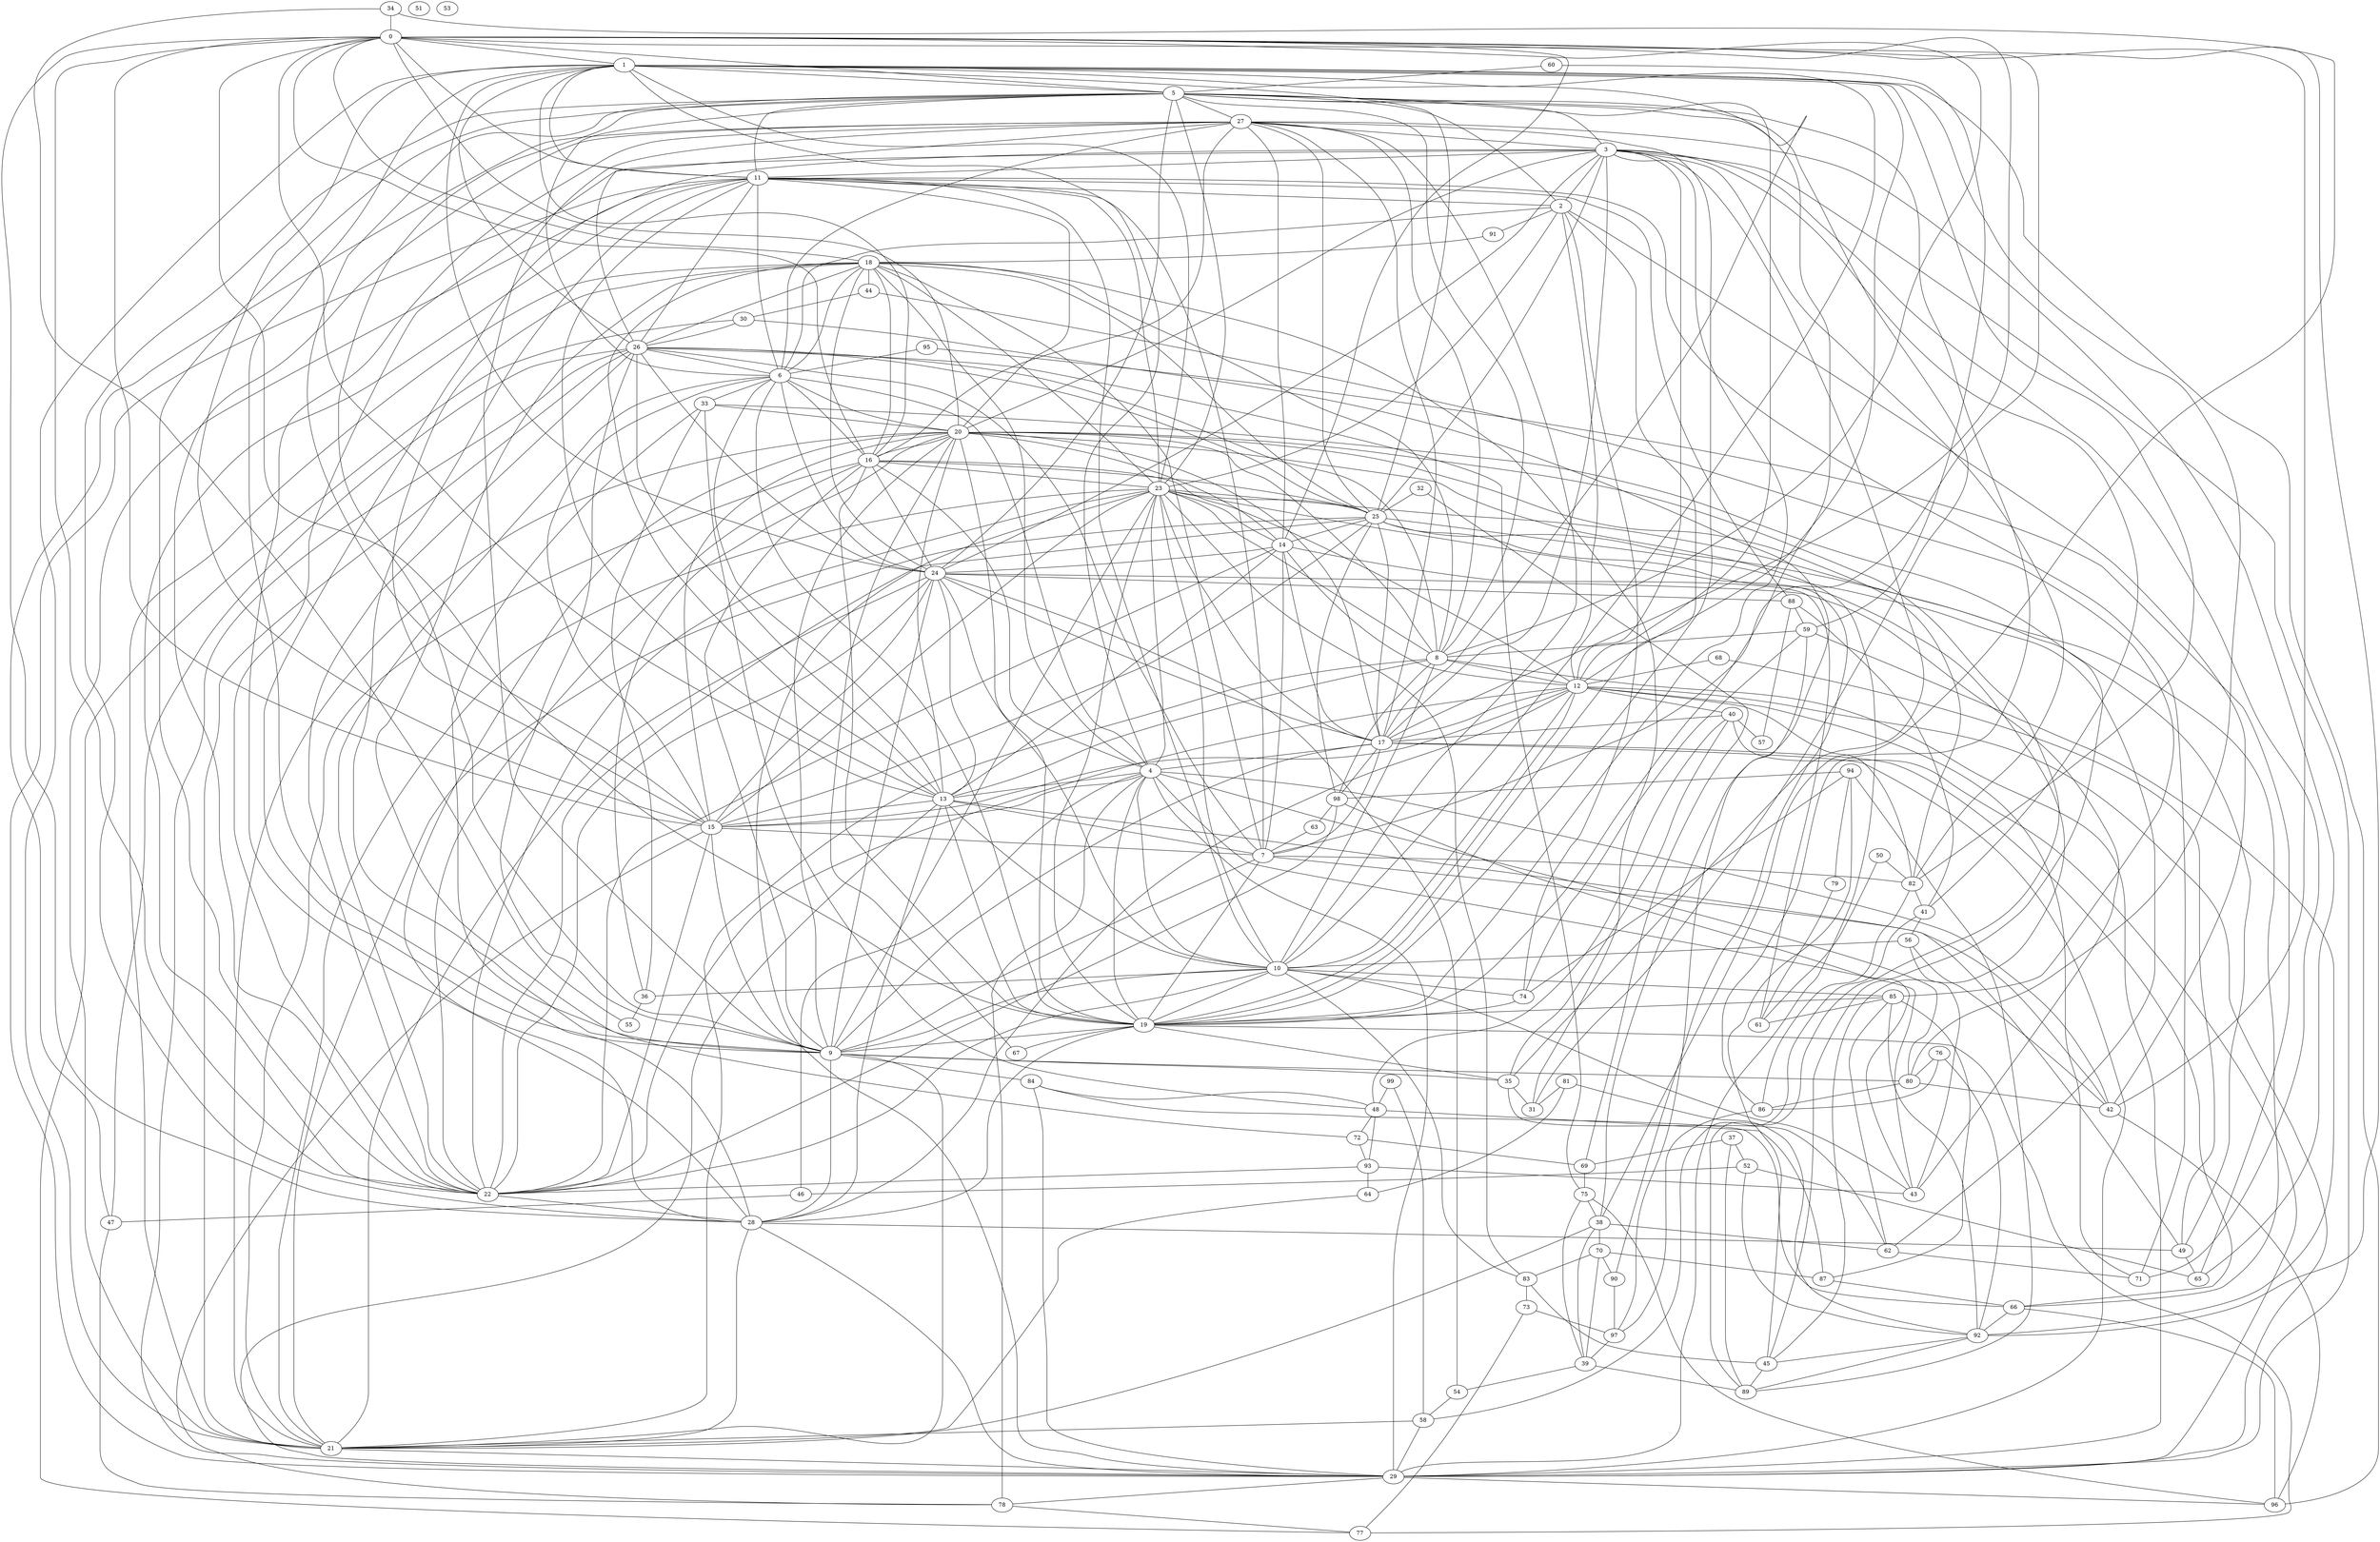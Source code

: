 strict graph G {
0;
1;
2;
3;
4;
5;
6;
7;
8;
9;
10;
11;
12;
13;
14;
15;
16;
17;
18;
19;
20;
21;
22;
23;
24;
25;
26;
27;
28;
29;
30;
31;
32;
33;
34;
35;
36;
37;
38;
39;
40;
41;
42;
43;
44;
45;
46;
47;
48;
49;
50;
51;
52;
53;
54;
55;
56;
57;
58;
59;
60;
61;
62;
63;
64;
65;
66;
67;
68;
69;
70;
71;
72;
73;
74;
75;
76;
77;
78;
79;
80;
81;
82;
83;
84;
85;
86;
87;
88;
89;
90;
91;
92;
93;
94;
95;
96;
97;
98;
99;
85 -- 92;
5 -- 3;
94 -- 98;
15 -- 78;
95 -- 6;
27 -- 6;
9 -- 15;
75 -- 96;
56 -- 10;
21 -- 8;
60 -- 59;
81 -- 31;
12 -- 10;
16 -- 12;
50 -- 61;
16 -- 0;
16 -- 18;
34 -- 55;
24 -- 10;
3 -- 82;
58 -- 21;
5 -- 0;
29 -- 8;
48 -- 87;
3 -- 71;
9 -- 24;
27 -- 22;
43 -- 10;
10 -- 23;
97 -- 39;
13 -- 8;
11 -- 9;
29 -- 13;
13 -- 6;
44 -- 30;
24 -- 6;
10 -- 27;
3 -- 29;
25 -- 14;
6 -- 4;
93 -- 48;
1 -- 26;
21 -- 26;
19 -- 28;
52 -- 92;
18 -- 9;
32 -- 69;
41 -- 56;
83 -- 23;
17 -- 66;
3 -- 17;
24 -- 5;
27 -- 25;
8 -- 12;
20 -- 9;
22 -- 6;
70 -- 83;
93 -- 22;
30 -- 77;
20 -- 14;
23 -- 8;
11 -- 22;
2 -- 3;
15 -- 5;
12 -- 29;
23 -- 4;
18 -- 15;
22 -- 12;
52 -- 46;
20 -- 67;
29 -- 96;
24 -- 13;
84 -- 66;
16 -- 1;
25 -- 18;
36 -- 55;
28 -- 21;
85 -- 62;
52 -- 65;
24 -- 17;
18 -- 44;
25 -- 22;
15 -- 7;
98 -- 25;
10 -- 13;
19 -- 12;
94 -- 45;
70 -- 87;
11 -- 5;
6 -- 11;
90 -- 23;
25 -- 1;
17 -- 14;
11 -- 13;
8 -- 26;
28 -- 9;
33 -- 72;
74 -- 59;
31 -- 5;
8 -- 5;
50 -- 82;
82 -- 41;
24 -- 88;
28 -- 13;
4 -- 42;
0 -- 13;
1 -- 21;
35 -- 40;
37 -- 89;
9 -- 26;
30 -- 26;
21 -- 24;
10 -- 85;
16 -- 22;
27 -- 16;
86 -- 82;
19 -- 0;
23 -- 2;
76 -- 86;
7 -- 14;
41 -- 58;
59 -- 92;
13 -- 20;
19 -- 6;
12 -- 3;
48 -- 40;
23 -- 49;
26 -- 27;
71 -- 12;
0 -- 92;
8 -- 20;
2 -- 12;
22 -- 0;
17 -- 98;
65 -- 27;
4 -- 13;
15 -- 25;
9 -- 17;
9 -- 10;
22 -- 14;
5 -- 19;
86 -- 5;
16 -- 23;
16 -- 9;
37 -- 52;
42 -- 0;
15 -- 12;
3 -- 11;
1 -- 10;
12 -- 40;
49 -- 65;
1 -- 12;
11 -- 2;
33 -- 48;
72 -- 93;
76 -- 92;
54 -- 24;
24 -- 18;
10 -- 36;
20 -- 16;
57 -- 88;
37 -- 69;
29 -- 26;
40 -- 57;
1 -- 9;
98 -- 43;
3 -- 22;
22 -- 26;
6 -- 5;
85 -- 19;
7 -- 13;
54 -- 58;
28 -- 29;
14 -- 24;
21 -- 20;
2 -- 42;
75 -- 38;
4 -- 46;
7 -- 82;
23 -- 25;
42 -- 96;
93 -- 64;
13 -- 14;
39 -- 38;
34 -- 0;
19 -- 9;
16 -- 21;
88 -- 11;
88 -- 59;
60 -- 5;
13 -- 15;
29 -- 20;
15 -- 20;
26 -- 75;
26 -- 7;
26 -- 18;
16 -- 6;
82 -- 12;
14 -- 23;
9 -- 5;
39 -- 75;
92 -- 45;
0 -- 17;
98 -- 8;
22 -- 23;
88 -- 41;
64 -- 21;
94 -- 89;
7 -- 19;
56 -- 42;
45 -- 89;
10 -- 4;
28 -- 49;
15 -- 23;
3 -- 41;
94 -- 79;
93 -- 43;
21 -- 9;
2 -- 19;
29 -- 11;
28 -- 20;
17 -- 12;
26 -- 24;
87 -- 85;
73 -- 97;
17 -- 4;
59 -- 97;
70 -- 39;
48 -- 72;
27 -- 8;
11 -- 26;
80 -- 86;
25 -- 66;
0 -- 1;
12 -- 5;
99 -- 48;
40 -- 29;
83 -- 73;
90 -- 97;
99 -- 58;
10 -- 8;
3 -- 19;
47 -- 27;
84 -- 48;
63 -- 7;
11 -- 71;
13 -- 49;
66 -- 96;
33 -- 36;
0 -- 14;
26 -- 13;
24 -- 15;
23 -- 11;
98 -- 22;
80 -- 4;
86 -- 97;
73 -- 77;
24 -- 22;
82 -- 20;
25 -- 16;
6 -- 33;
18 -- 4;
19 -- 27;
26 -- 6;
36 -- 20;
92 -- 89;
82 -- 1;
20 -- 6;
17 -- 23;
94 -- 74;
78 -- 77;
0 -- 8;
14 -- 61;
3 -- 35;
95 -- 65;
83 -- 45;
39 -- 89;
81 -- 92;
18 -- 0;
1 -- 80;
6 -- 2;
40 -- 17;
87 -- 66;
22 -- 5;
9 -- 84;
70 -- 90;
31 -- 18;
42 -- 7;
1 -- 24;
38 -- 70;
21 -- 18;
19 -- 13;
10 -- 83;
0 -- 15;
98 -- 63;
46 -- 47;
33 -- 45;
23 -- 5;
59 -- 8;
19 -- 77;
5 -- 2;
16 -- 4;
5 -- 27;
35 -- 31;
62 -- 25;
43 -- 4;
20 -- 0;
56 -- 43;
1 -- 5;
6 -- 18;
10 -- 74;
21 -- 29;
29 -- 17;
62 -- 71;
24 -- 3;
25 -- 26;
19 -- 67;
18 -- 8;
22 -- 10;
38 -- 30;
17 -- 20;
19 -- 4;
29 -- 84;
17 -- 25;
21 -- 38;
27 -- 17;
9 -- 80;
15 -- 1;
76 -- 80;
9 -- 27;
7 -- 17;
81 -- 64;
21 -- 11;
11 -- 7;
1 -- 17;
23 -- 1;
68 -- 12;
85 -- 61;
68 -- 49;
23 -- 9;
91 -- 18;
66 -- 92;
27 -- 28;
19 -- 35;
29 -- 23;
72 -- 69;
0 -- 7;
12 -- 28;
25 -- 21;
44 -- 85;
79 -- 61;
47 -- 26;
18 -- 7;
35 -- 62;
74 -- 2;
0 -- 11;
33 -- 20;
23 -- 19;
29 -- 58;
23 -- 21;
9 -- 35;
38 -- 62;
10 -- 19;
2 -- 91;
25 -- 3;
39 -- 54;
9 -- 7;
47 -- 78;
28 -- 0;
78 -- 4;
4 -- 1;
1 -- 11;
4 -- 29;
11 -- 10;
6 -- 15;
27 -- 3;
18 -- 23;
27 -- 14;
96 -- 1;
32 -- 25;
22 -- 28;
19 -- 20;
34 -- 38;
16 -- 19;
28 -- 5;
80 -- 42;
69 -- 75;
74 -- 19;
12 -- 14;
24 -- 43;
11 -- 20;
4 -- 15;
89 -- 20;
45 -- 25;
29 -- 78;
3 -- 20;
18 -- 13;
28 -- 3;
24 -- 16;
22 -- 15;
}
